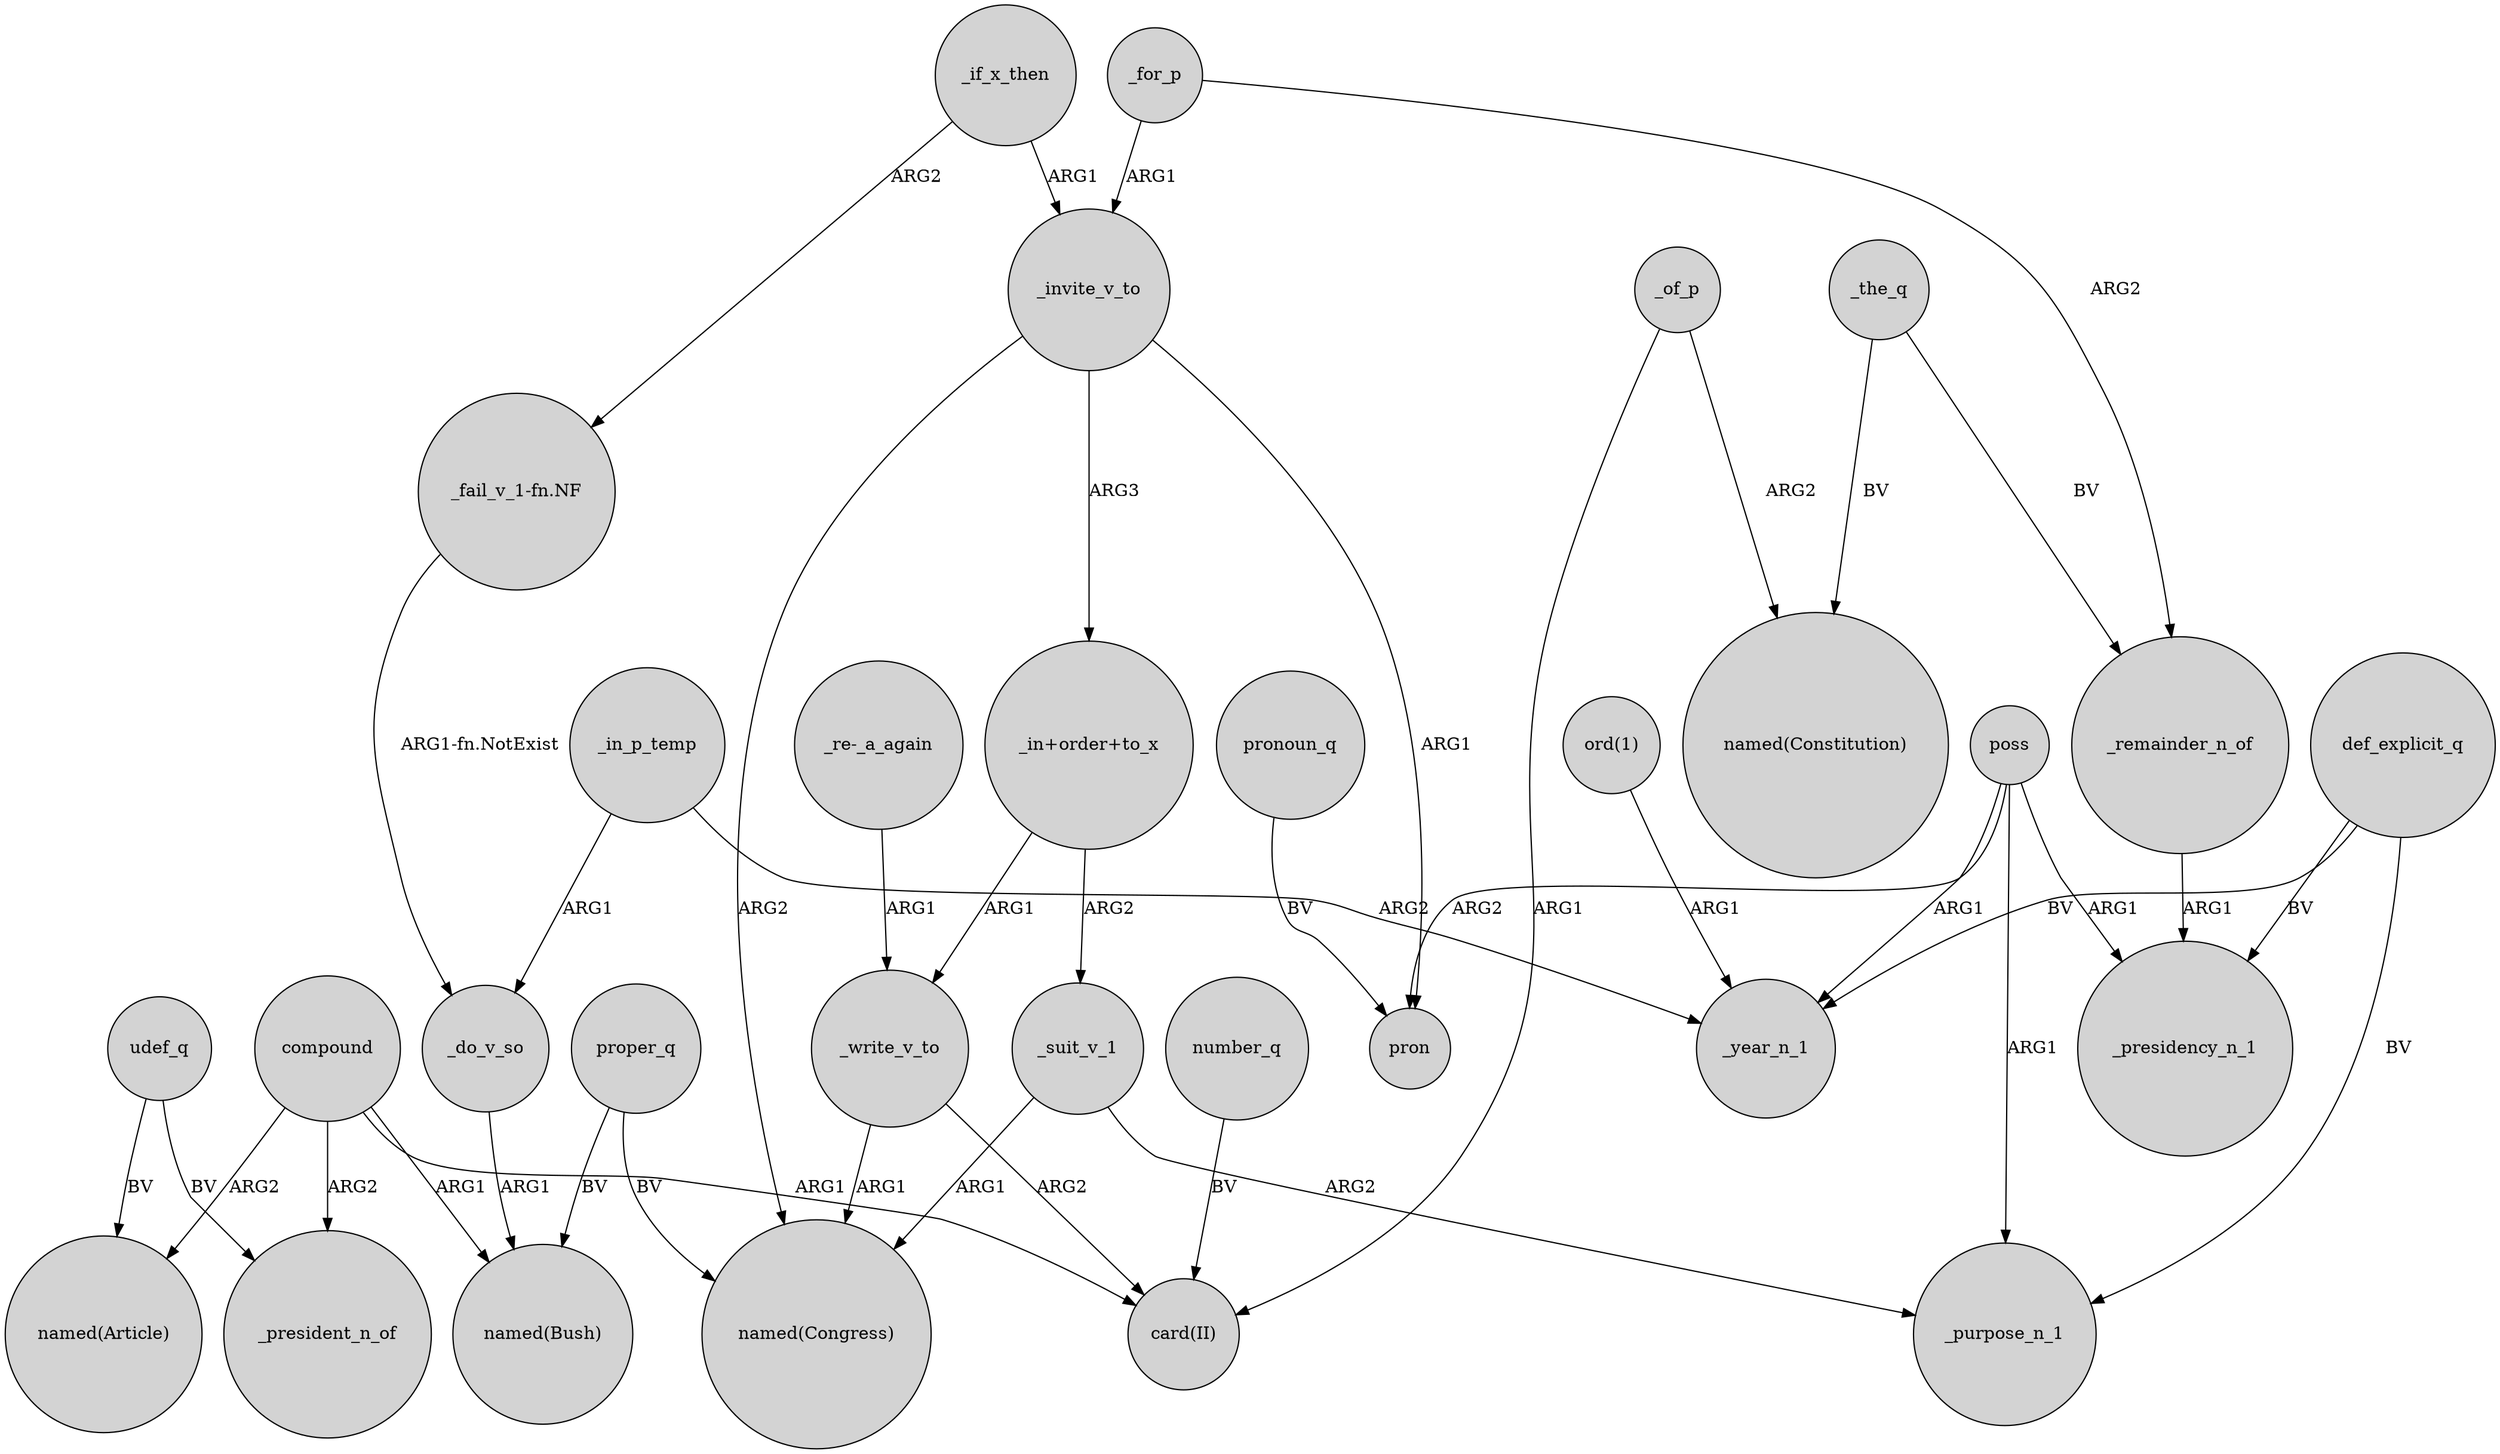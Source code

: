 digraph {
	node [shape=circle style=filled]
	_if_x_then -> "_fail_v_1-fn.NF" [label=ARG2]
	_write_v_to -> "named(Congress)" [label=ARG1]
	compound -> _president_n_of [label=ARG2]
	"_fail_v_1-fn.NF" -> _do_v_so [label="ARG1-fn.NotExist"]
	compound -> "card(II)" [label=ARG1]
	poss -> pron [label=ARG2]
	_remainder_n_of -> _presidency_n_1 [label=ARG1]
	_do_v_so -> "named(Bush)" [label=ARG1]
	def_explicit_q -> _purpose_n_1 [label=BV]
	_if_x_then -> _invite_v_to [label=ARG1]
	_invite_v_to -> "_in+order+to_x" [label=ARG3]
	_invite_v_to -> "named(Congress)" [label=ARG2]
	"_in+order+to_x" -> _write_v_to [label=ARG1]
	poss -> _purpose_n_1 [label=ARG1]
	poss -> _year_n_1 [label=ARG1]
	proper_q -> "named(Congress)" [label=BV]
	_of_p -> "card(II)" [label=ARG1]
	udef_q -> "named(Article)" [label=BV]
	_suit_v_1 -> "named(Congress)" [label=ARG1]
	_in_p_temp -> _year_n_1 [label=ARG2]
	pronoun_q -> pron [label=BV]
	poss -> _presidency_n_1 [label=ARG1]
	_suit_v_1 -> _purpose_n_1 [label=ARG2]
	def_explicit_q -> _presidency_n_1 [label=BV]
	udef_q -> _president_n_of [label=BV]
	"_in+order+to_x" -> _suit_v_1 [label=ARG2]
	_for_p -> _remainder_n_of [label=ARG2]
	proper_q -> "named(Bush)" [label=BV]
	_in_p_temp -> _do_v_so [label=ARG1]
	_for_p -> _invite_v_to [label=ARG1]
	number_q -> "card(II)" [label=BV]
	_the_q -> _remainder_n_of [label=BV]
	_write_v_to -> "card(II)" [label=ARG2]
	_invite_v_to -> pron [label=ARG1]
	_of_p -> "named(Constitution)" [label=ARG2]
	_the_q -> "named(Constitution)" [label=BV]
	"ord(1)" -> _year_n_1 [label=ARG1]
	compound -> "named(Article)" [label=ARG2]
	def_explicit_q -> _year_n_1 [label=BV]
	compound -> "named(Bush)" [label=ARG1]
	"_re-_a_again" -> _write_v_to [label=ARG1]
}
